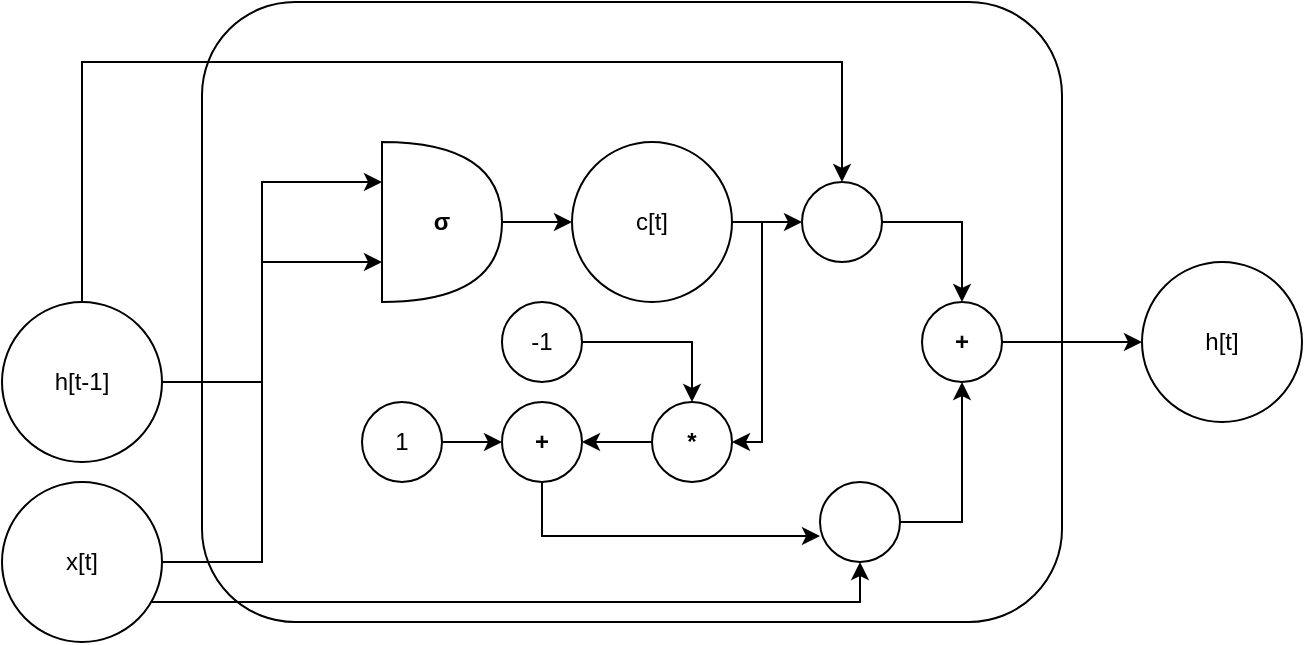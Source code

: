 <mxfile version="20.4.0" type="github">
  <diagram id="4UpJLdS6elqlYcDQ6dUp" name="Page-1">
    <mxGraphModel dx="1426" dy="342" grid="1" gridSize="10" guides="1" tooltips="1" connect="1" arrows="1" fold="1" page="1" pageScale="1" pageWidth="850" pageHeight="1100" math="0" shadow="0">
      <root>
        <mxCell id="0" />
        <mxCell id="1" parent="0" />
        <mxCell id="Fchoqh_parhG-n5rcGHE-1" value="" style="rounded=1;whiteSpace=wrap;html=1;fillColor=none;strokeColor=default;sketch=0;shadow=0;glass=0;" vertex="1" parent="1">
          <mxGeometry x="160" y="160" width="430" height="310" as="geometry" />
        </mxCell>
        <mxCell id="Fchoqh_parhG-n5rcGHE-8" style="edgeStyle=orthogonalEdgeStyle;rounded=0;orthogonalLoop=1;jettySize=auto;html=1;entryX=0;entryY=0.25;entryDx=0;entryDy=0;entryPerimeter=0;" edge="1" parent="1" source="Fchoqh_parhG-n5rcGHE-4" target="Fchoqh_parhG-n5rcGHE-6">
          <mxGeometry relative="1" as="geometry">
            <Array as="points">
              <mxPoint x="190" y="350" />
              <mxPoint x="190" y="250" />
            </Array>
          </mxGeometry>
        </mxCell>
        <mxCell id="Fchoqh_parhG-n5rcGHE-21" style="edgeStyle=orthogonalEdgeStyle;rounded=0;orthogonalLoop=1;jettySize=auto;html=1;entryX=0.5;entryY=0;entryDx=0;entryDy=0;fontSize=13;" edge="1" parent="1" source="Fchoqh_parhG-n5rcGHE-4" target="Fchoqh_parhG-n5rcGHE-16">
          <mxGeometry relative="1" as="geometry">
            <Array as="points">
              <mxPoint x="100" y="190" />
              <mxPoint x="480" y="190" />
            </Array>
          </mxGeometry>
        </mxCell>
        <mxCell id="Fchoqh_parhG-n5rcGHE-4" value="h[t-1]" style="ellipse;whiteSpace=wrap;html=1;aspect=fixed;fillColor=none;" vertex="1" parent="1">
          <mxGeometry x="60" y="310" width="80" height="80" as="geometry" />
        </mxCell>
        <mxCell id="Fchoqh_parhG-n5rcGHE-9" style="edgeStyle=orthogonalEdgeStyle;rounded=0;orthogonalLoop=1;jettySize=auto;html=1;entryX=0;entryY=0.75;entryDx=0;entryDy=0;entryPerimeter=0;" edge="1" parent="1" source="Fchoqh_parhG-n5rcGHE-5" target="Fchoqh_parhG-n5rcGHE-6">
          <mxGeometry relative="1" as="geometry">
            <Array as="points">
              <mxPoint x="190" y="440" />
              <mxPoint x="190" y="290" />
            </Array>
          </mxGeometry>
        </mxCell>
        <mxCell id="Fchoqh_parhG-n5rcGHE-40" style="edgeStyle=orthogonalEdgeStyle;rounded=0;orthogonalLoop=1;jettySize=auto;html=1;entryX=0.5;entryY=1;entryDx=0;entryDy=0;fontSize=13;" edge="1" parent="1" source="Fchoqh_parhG-n5rcGHE-5" target="Fchoqh_parhG-n5rcGHE-37">
          <mxGeometry relative="1" as="geometry">
            <Array as="points">
              <mxPoint x="489" y="460" />
            </Array>
          </mxGeometry>
        </mxCell>
        <mxCell id="Fchoqh_parhG-n5rcGHE-5" value="x[t]" style="ellipse;whiteSpace=wrap;html=1;aspect=fixed;fillColor=none;" vertex="1" parent="1">
          <mxGeometry x="60" y="400" width="80" height="80" as="geometry" />
        </mxCell>
        <mxCell id="Fchoqh_parhG-n5rcGHE-13" style="edgeStyle=orthogonalEdgeStyle;rounded=0;orthogonalLoop=1;jettySize=auto;html=1;" edge="1" parent="1" source="Fchoqh_parhG-n5rcGHE-6" target="Fchoqh_parhG-n5rcGHE-12">
          <mxGeometry relative="1" as="geometry" />
        </mxCell>
        <mxCell id="Fchoqh_parhG-n5rcGHE-6" value="&lt;b&gt;σ&lt;/b&gt;" style="shape=or;whiteSpace=wrap;html=1;fillColor=none;" vertex="1" parent="1">
          <mxGeometry x="250" y="230" width="60" height="80" as="geometry" />
        </mxCell>
        <mxCell id="Fchoqh_parhG-n5rcGHE-15" style="edgeStyle=orthogonalEdgeStyle;rounded=0;orthogonalLoop=1;jettySize=auto;html=1;entryX=0;entryY=0.5;entryDx=0;entryDy=0;" edge="1" parent="1" source="Fchoqh_parhG-n5rcGHE-12" target="Fchoqh_parhG-n5rcGHE-16">
          <mxGeometry relative="1" as="geometry">
            <mxPoint x="460" y="270" as="targetPoint" />
          </mxGeometry>
        </mxCell>
        <mxCell id="Fchoqh_parhG-n5rcGHE-28" style="edgeStyle=orthogonalEdgeStyle;rounded=0;orthogonalLoop=1;jettySize=auto;html=1;fontSize=13;entryX=1;entryY=0.5;entryDx=0;entryDy=0;" edge="1" parent="1" source="Fchoqh_parhG-n5rcGHE-12" target="Fchoqh_parhG-n5rcGHE-23">
          <mxGeometry relative="1" as="geometry">
            <Array as="points">
              <mxPoint x="440" y="270" />
              <mxPoint x="440" y="380" />
            </Array>
          </mxGeometry>
        </mxCell>
        <mxCell id="Fchoqh_parhG-n5rcGHE-12" value="c[t]" style="ellipse;whiteSpace=wrap;html=1;aspect=fixed;fillColor=none;" vertex="1" parent="1">
          <mxGeometry x="345" y="230" width="80" height="80" as="geometry" />
        </mxCell>
        <mxCell id="Fchoqh_parhG-n5rcGHE-42" style="edgeStyle=orthogonalEdgeStyle;rounded=0;orthogonalLoop=1;jettySize=auto;html=1;entryX=0.5;entryY=0;entryDx=0;entryDy=0;fontSize=13;" edge="1" parent="1" source="Fchoqh_parhG-n5rcGHE-16" target="Fchoqh_parhG-n5rcGHE-41">
          <mxGeometry relative="1" as="geometry" />
        </mxCell>
        <mxCell id="Fchoqh_parhG-n5rcGHE-16" value="" style="ellipse;whiteSpace=wrap;html=1;aspect=fixed;fillColor=none;" vertex="1" parent="1">
          <mxGeometry x="460" y="250" width="40" height="40" as="geometry" />
        </mxCell>
        <mxCell id="Fchoqh_parhG-n5rcGHE-20" value="" style="shape=image;html=1;verticalAlign=top;verticalLabelPosition=bottom;labelBackgroundColor=#ffffff;imageAspect=0;aspect=fixed;image=https://cdn2.iconfinder.com/data/icons/font-awesome/1792/dot-circle-o-128.png;fontSize=13;fillColor=none;" vertex="1" parent="1">
          <mxGeometry x="469" y="259" width="22" height="22" as="geometry" />
        </mxCell>
        <mxCell id="Fchoqh_parhG-n5rcGHE-31" style="edgeStyle=orthogonalEdgeStyle;rounded=0;orthogonalLoop=1;jettySize=auto;html=1;exitX=0;exitY=0.5;exitDx=0;exitDy=0;entryX=1;entryY=0.5;entryDx=0;entryDy=0;fontSize=13;" edge="1" parent="1" source="Fchoqh_parhG-n5rcGHE-23" target="Fchoqh_parhG-n5rcGHE-30">
          <mxGeometry relative="1" as="geometry" />
        </mxCell>
        <mxCell id="Fchoqh_parhG-n5rcGHE-23" value="&lt;b&gt;*&lt;/b&gt;" style="ellipse;whiteSpace=wrap;html=1;aspect=fixed;fillColor=none;" vertex="1" parent="1">
          <mxGeometry x="385" y="360" width="40" height="40" as="geometry" />
        </mxCell>
        <mxCell id="Fchoqh_parhG-n5rcGHE-39" style="edgeStyle=orthogonalEdgeStyle;rounded=0;orthogonalLoop=1;jettySize=auto;html=1;entryX=0;entryY=0.675;entryDx=0;entryDy=0;entryPerimeter=0;fontSize=13;" edge="1" parent="1" source="Fchoqh_parhG-n5rcGHE-30" target="Fchoqh_parhG-n5rcGHE-37">
          <mxGeometry relative="1" as="geometry">
            <Array as="points">
              <mxPoint x="330" y="427" />
            </Array>
          </mxGeometry>
        </mxCell>
        <mxCell id="Fchoqh_parhG-n5rcGHE-30" value="&lt;b&gt;+&lt;/b&gt;" style="ellipse;whiteSpace=wrap;html=1;aspect=fixed;fillColor=none;" vertex="1" parent="1">
          <mxGeometry x="310" y="360" width="40" height="40" as="geometry" />
        </mxCell>
        <mxCell id="Fchoqh_parhG-n5rcGHE-33" style="edgeStyle=orthogonalEdgeStyle;rounded=0;orthogonalLoop=1;jettySize=auto;html=1;fontSize=13;" edge="1" parent="1" source="Fchoqh_parhG-n5rcGHE-32" target="Fchoqh_parhG-n5rcGHE-30">
          <mxGeometry relative="1" as="geometry" />
        </mxCell>
        <mxCell id="Fchoqh_parhG-n5rcGHE-32" value="1" style="ellipse;whiteSpace=wrap;html=1;aspect=fixed;fillColor=none;" vertex="1" parent="1">
          <mxGeometry x="240" y="360" width="40" height="40" as="geometry" />
        </mxCell>
        <mxCell id="Fchoqh_parhG-n5rcGHE-35" style="edgeStyle=orthogonalEdgeStyle;rounded=0;orthogonalLoop=1;jettySize=auto;html=1;fontSize=13;" edge="1" parent="1" source="Fchoqh_parhG-n5rcGHE-34" target="Fchoqh_parhG-n5rcGHE-23">
          <mxGeometry relative="1" as="geometry" />
        </mxCell>
        <mxCell id="Fchoqh_parhG-n5rcGHE-34" value="-1" style="ellipse;whiteSpace=wrap;html=1;aspect=fixed;fillColor=none;" vertex="1" parent="1">
          <mxGeometry x="310" y="310" width="40" height="40" as="geometry" />
        </mxCell>
        <mxCell id="Fchoqh_parhG-n5rcGHE-43" style="edgeStyle=orthogonalEdgeStyle;rounded=0;orthogonalLoop=1;jettySize=auto;html=1;entryX=0.5;entryY=1;entryDx=0;entryDy=0;fontSize=13;" edge="1" parent="1" source="Fchoqh_parhG-n5rcGHE-37" target="Fchoqh_parhG-n5rcGHE-41">
          <mxGeometry relative="1" as="geometry" />
        </mxCell>
        <mxCell id="Fchoqh_parhG-n5rcGHE-37" value="" style="ellipse;whiteSpace=wrap;html=1;aspect=fixed;fillColor=none;" vertex="1" parent="1">
          <mxGeometry x="469" y="400" width="40" height="40" as="geometry" />
        </mxCell>
        <mxCell id="Fchoqh_parhG-n5rcGHE-38" value="" style="shape=image;html=1;verticalAlign=top;verticalLabelPosition=bottom;labelBackgroundColor=#ffffff;imageAspect=0;aspect=fixed;image=https://cdn2.iconfinder.com/data/icons/font-awesome/1792/dot-circle-o-128.png;fontSize=13;fillColor=none;" vertex="1" parent="1">
          <mxGeometry x="478" y="409" width="22" height="22" as="geometry" />
        </mxCell>
        <mxCell id="Fchoqh_parhG-n5rcGHE-44" style="edgeStyle=orthogonalEdgeStyle;rounded=0;orthogonalLoop=1;jettySize=auto;html=1;fontSize=13;entryX=0;entryY=0.5;entryDx=0;entryDy=0;" edge="1" parent="1" source="Fchoqh_parhG-n5rcGHE-41" target="Fchoqh_parhG-n5rcGHE-45">
          <mxGeometry relative="1" as="geometry">
            <mxPoint x="630" y="330" as="targetPoint" />
          </mxGeometry>
        </mxCell>
        <mxCell id="Fchoqh_parhG-n5rcGHE-41" value="&lt;b&gt;+&lt;/b&gt;" style="ellipse;whiteSpace=wrap;html=1;aspect=fixed;fillColor=none;" vertex="1" parent="1">
          <mxGeometry x="520" y="310" width="40" height="40" as="geometry" />
        </mxCell>
        <mxCell id="Fchoqh_parhG-n5rcGHE-45" value="h[t]" style="ellipse;whiteSpace=wrap;html=1;aspect=fixed;fillColor=none;" vertex="1" parent="1">
          <mxGeometry x="630" y="290" width="80" height="80" as="geometry" />
        </mxCell>
      </root>
    </mxGraphModel>
  </diagram>
</mxfile>
